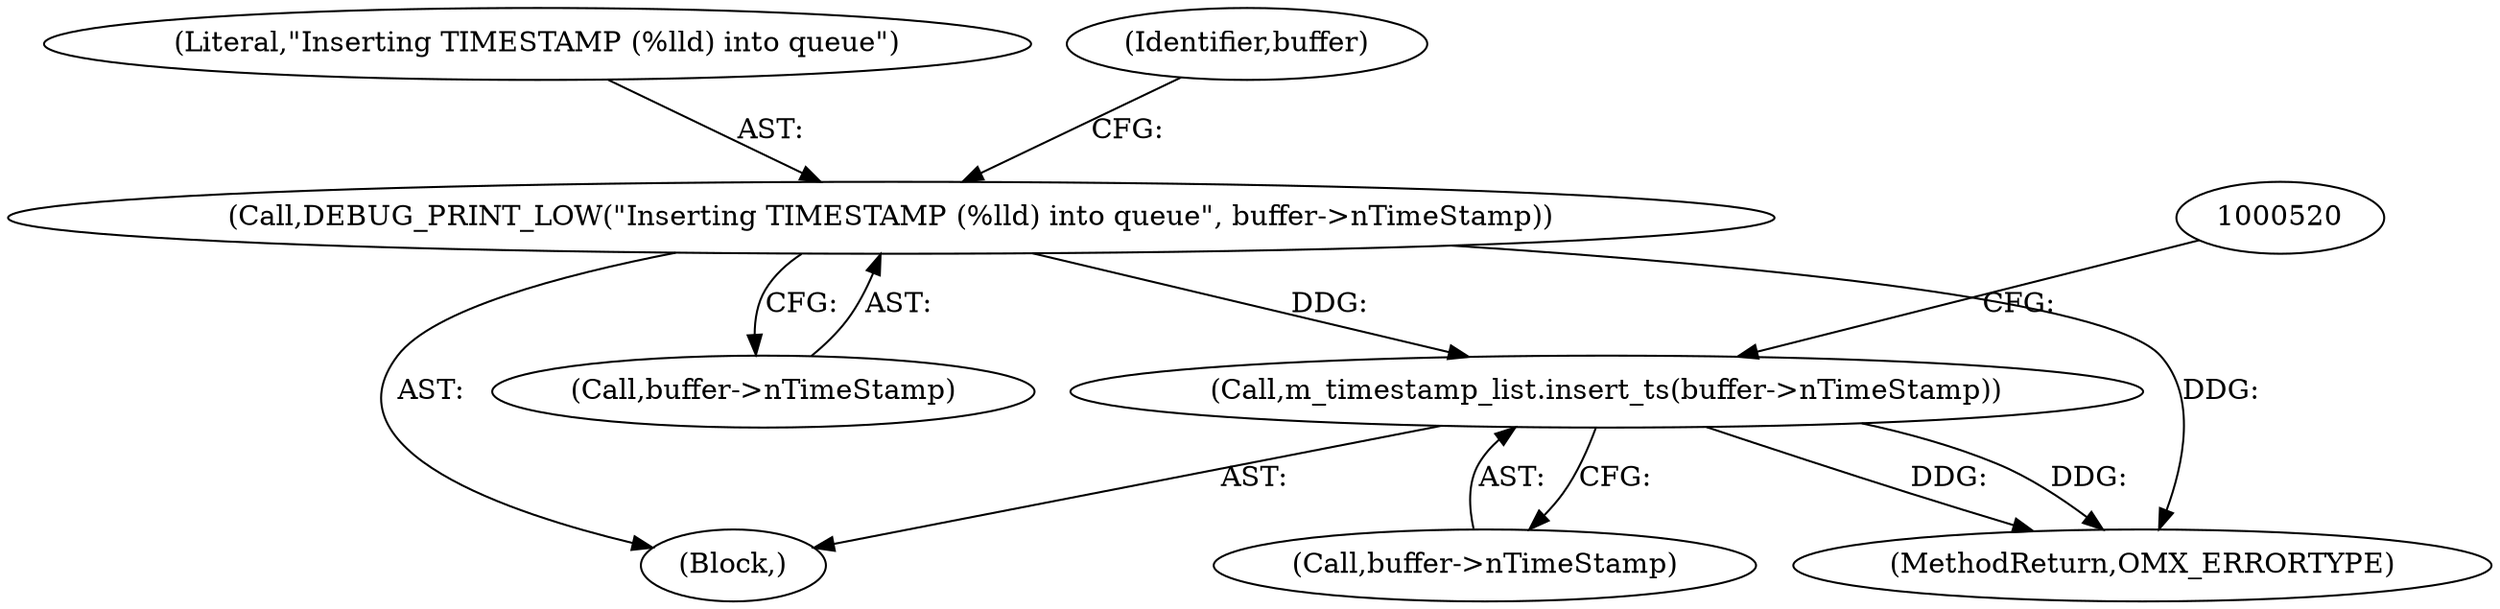 digraph "0_Android_5b82f4f90c3d531313714df4b936f92fb0ff15cf_0@pointer" {
"1000488" [label="(Call,DEBUG_PRINT_LOW(\"Inserting TIMESTAMP (%lld) into queue\", buffer->nTimeStamp))"];
"1000493" [label="(Call,m_timestamp_list.insert_ts(buffer->nTimeStamp))"];
"1000487" [label="(Block,)"];
"1000908" [label="(MethodReturn,OMX_ERRORTYPE)"];
"1000489" [label="(Literal,\"Inserting TIMESTAMP (%lld) into queue\")"];
"1000490" [label="(Call,buffer->nTimeStamp)"];
"1000495" [label="(Identifier,buffer)"];
"1000494" [label="(Call,buffer->nTimeStamp)"];
"1000493" [label="(Call,m_timestamp_list.insert_ts(buffer->nTimeStamp))"];
"1000488" [label="(Call,DEBUG_PRINT_LOW(\"Inserting TIMESTAMP (%lld) into queue\", buffer->nTimeStamp))"];
"1000488" -> "1000487"  [label="AST: "];
"1000488" -> "1000490"  [label="CFG: "];
"1000489" -> "1000488"  [label="AST: "];
"1000490" -> "1000488"  [label="AST: "];
"1000495" -> "1000488"  [label="CFG: "];
"1000488" -> "1000908"  [label="DDG: "];
"1000488" -> "1000493"  [label="DDG: "];
"1000493" -> "1000487"  [label="AST: "];
"1000493" -> "1000494"  [label="CFG: "];
"1000494" -> "1000493"  [label="AST: "];
"1000520" -> "1000493"  [label="CFG: "];
"1000493" -> "1000908"  [label="DDG: "];
"1000493" -> "1000908"  [label="DDG: "];
}
